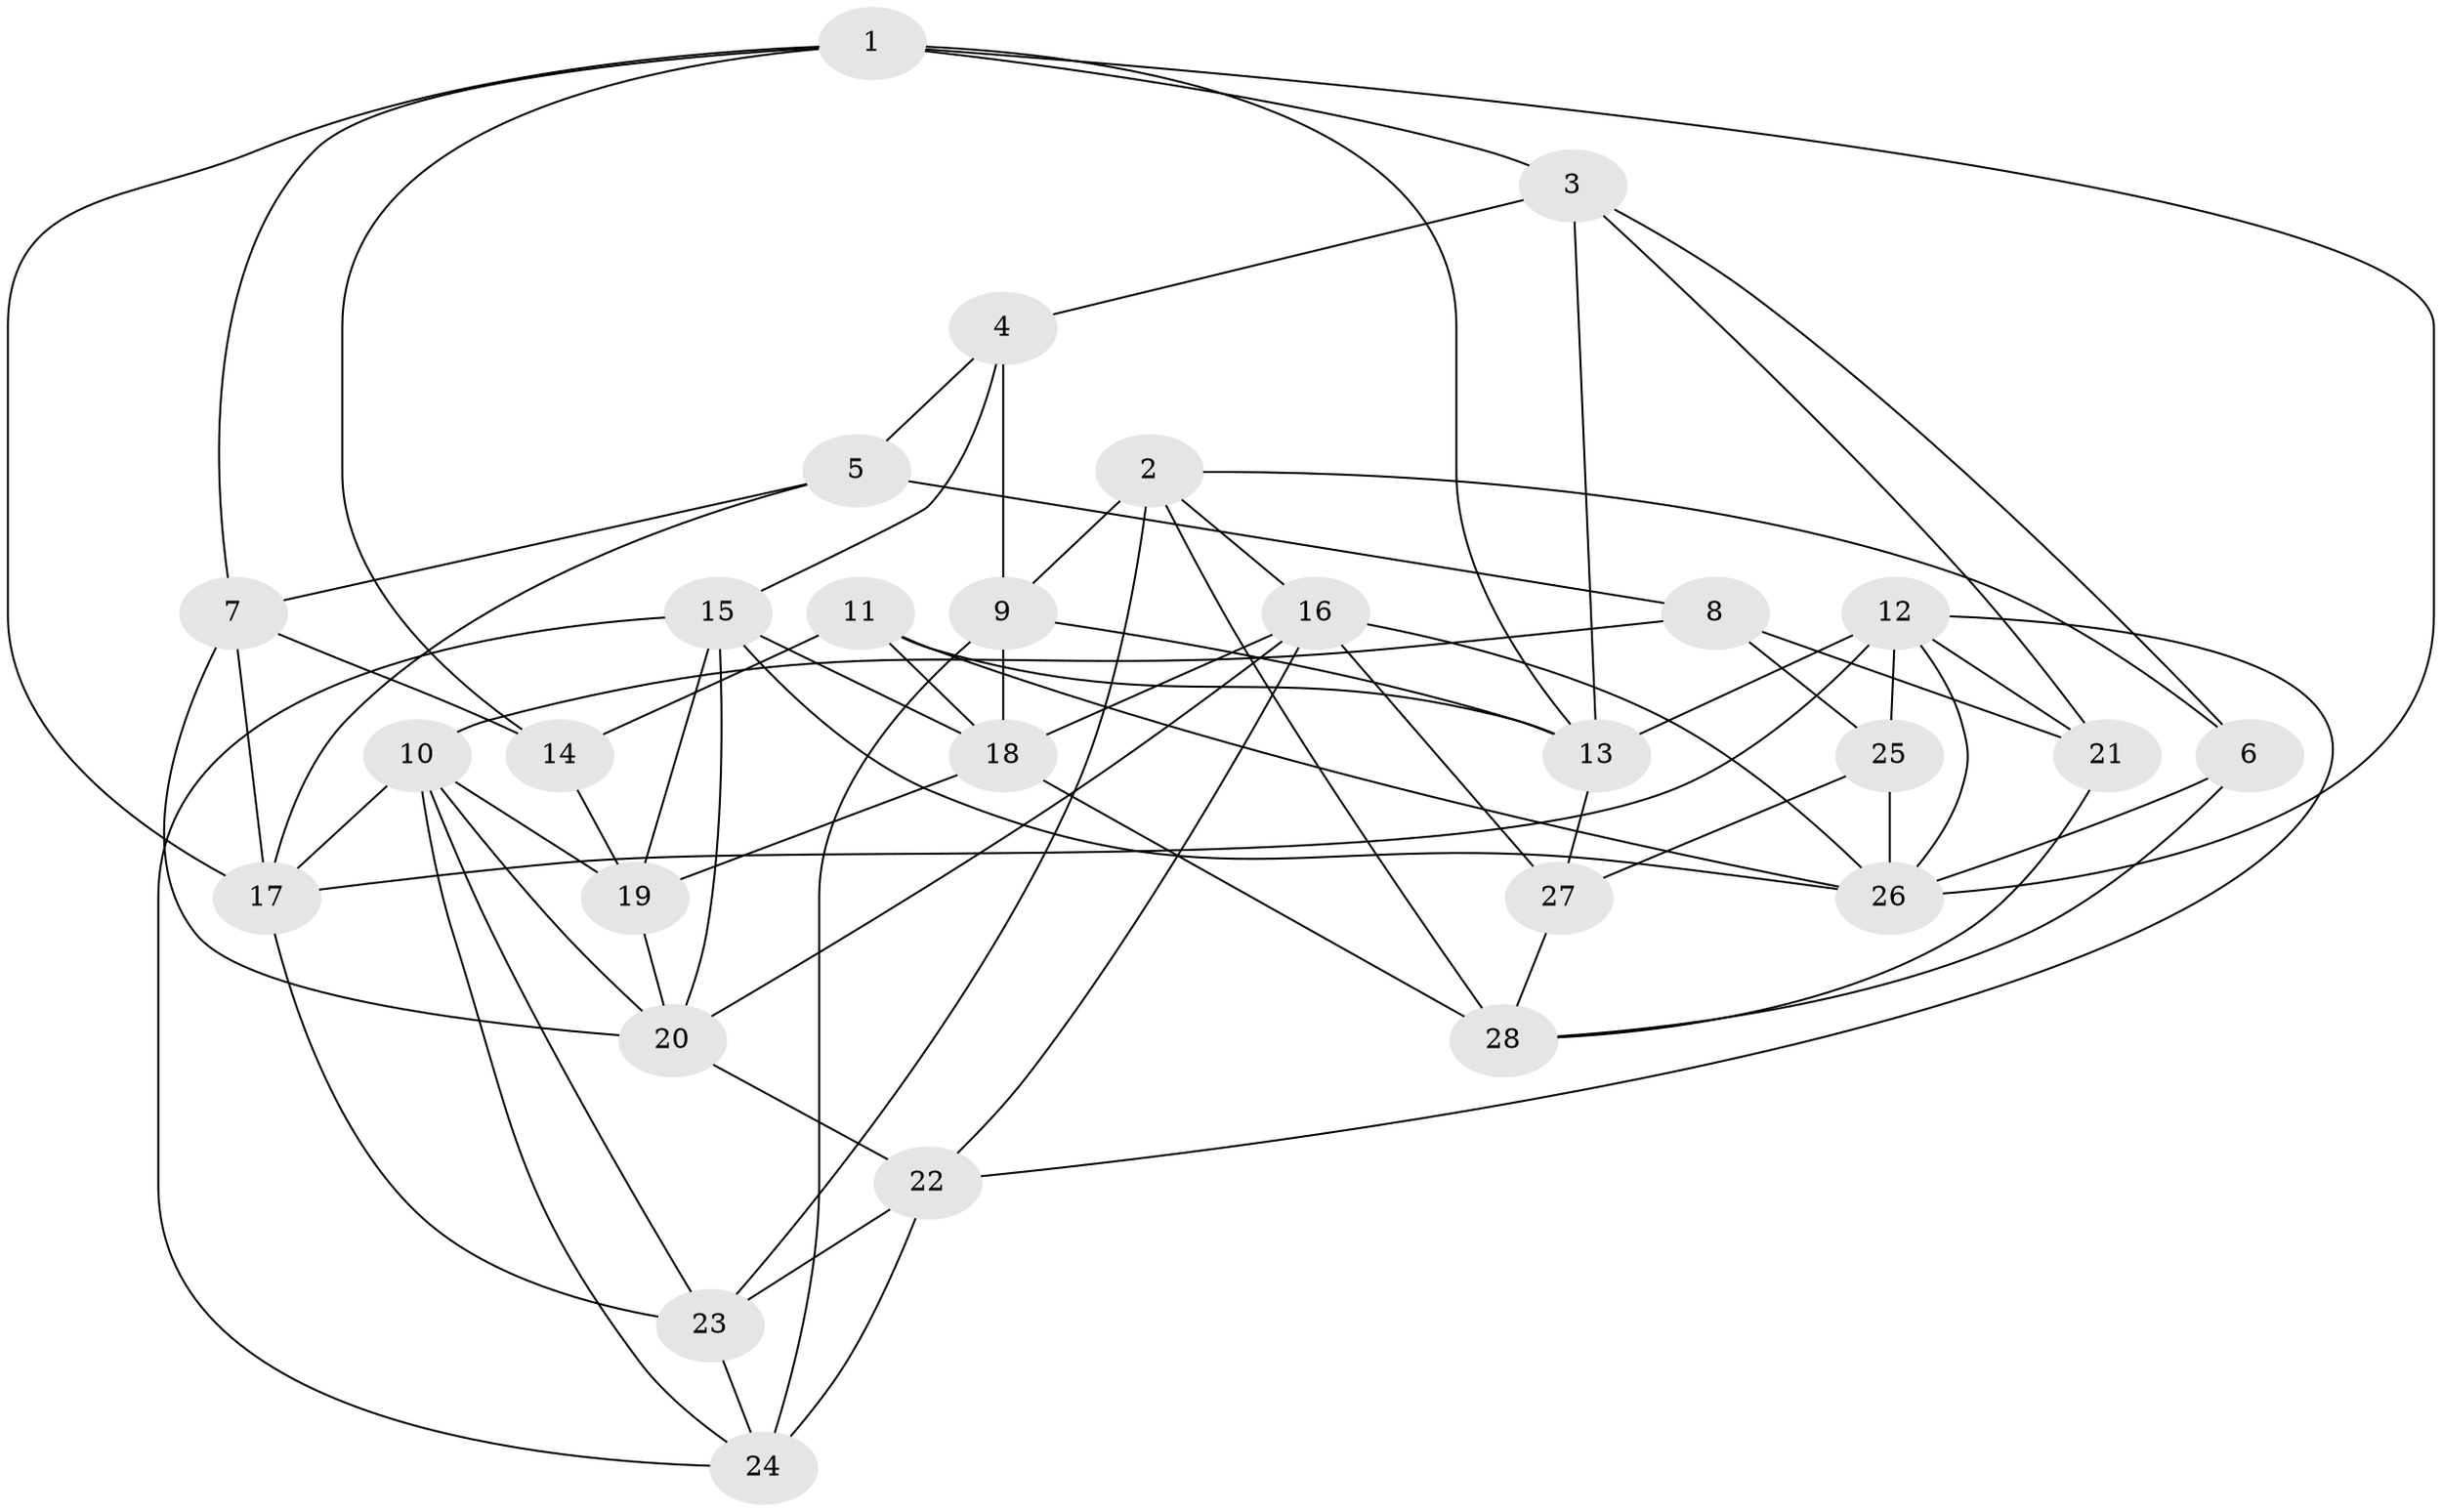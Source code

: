 // original degree distribution, {4: 1.0}
// Generated by graph-tools (version 1.1) at 2025/03/03/09/25 03:03:00]
// undirected, 28 vertices, 71 edges
graph export_dot {
graph [start="1"]
  node [color=gray90,style=filled];
  1;
  2;
  3;
  4;
  5;
  6;
  7;
  8;
  9;
  10;
  11;
  12;
  13;
  14;
  15;
  16;
  17;
  18;
  19;
  20;
  21;
  22;
  23;
  24;
  25;
  26;
  27;
  28;
  1 -- 3 [weight=1.0];
  1 -- 7 [weight=1.0];
  1 -- 13 [weight=1.0];
  1 -- 14 [weight=1.0];
  1 -- 17 [weight=1.0];
  1 -- 26 [weight=1.0];
  2 -- 6 [weight=1.0];
  2 -- 9 [weight=1.0];
  2 -- 16 [weight=1.0];
  2 -- 23 [weight=2.0];
  2 -- 28 [weight=1.0];
  3 -- 4 [weight=2.0];
  3 -- 6 [weight=1.0];
  3 -- 13 [weight=1.0];
  3 -- 21 [weight=1.0];
  4 -- 5 [weight=2.0];
  4 -- 9 [weight=1.0];
  4 -- 15 [weight=1.0];
  5 -- 7 [weight=1.0];
  5 -- 8 [weight=2.0];
  5 -- 17 [weight=1.0];
  6 -- 26 [weight=1.0];
  6 -- 28 [weight=1.0];
  7 -- 14 [weight=1.0];
  7 -- 17 [weight=1.0];
  7 -- 20 [weight=2.0];
  8 -- 10 [weight=1.0];
  8 -- 21 [weight=1.0];
  8 -- 25 [weight=2.0];
  9 -- 13 [weight=1.0];
  9 -- 18 [weight=1.0];
  9 -- 24 [weight=2.0];
  10 -- 17 [weight=1.0];
  10 -- 19 [weight=1.0];
  10 -- 20 [weight=1.0];
  10 -- 23 [weight=1.0];
  10 -- 24 [weight=1.0];
  11 -- 13 [weight=1.0];
  11 -- 14 [weight=1.0];
  11 -- 18 [weight=3.0];
  11 -- 26 [weight=1.0];
  12 -- 13 [weight=1.0];
  12 -- 17 [weight=1.0];
  12 -- 21 [weight=1.0];
  12 -- 22 [weight=1.0];
  12 -- 25 [weight=1.0];
  12 -- 26 [weight=1.0];
  13 -- 27 [weight=1.0];
  14 -- 19 [weight=1.0];
  15 -- 18 [weight=1.0];
  15 -- 19 [weight=1.0];
  15 -- 20 [weight=1.0];
  15 -- 24 [weight=1.0];
  15 -- 26 [weight=1.0];
  16 -- 18 [weight=1.0];
  16 -- 20 [weight=1.0];
  16 -- 22 [weight=1.0];
  16 -- 26 [weight=1.0];
  16 -- 27 [weight=1.0];
  17 -- 23 [weight=1.0];
  18 -- 19 [weight=2.0];
  18 -- 28 [weight=2.0];
  19 -- 20 [weight=1.0];
  20 -- 22 [weight=2.0];
  21 -- 28 [weight=1.0];
  22 -- 23 [weight=1.0];
  22 -- 24 [weight=1.0];
  23 -- 24 [weight=1.0];
  25 -- 26 [weight=2.0];
  25 -- 27 [weight=1.0];
  27 -- 28 [weight=1.0];
}

